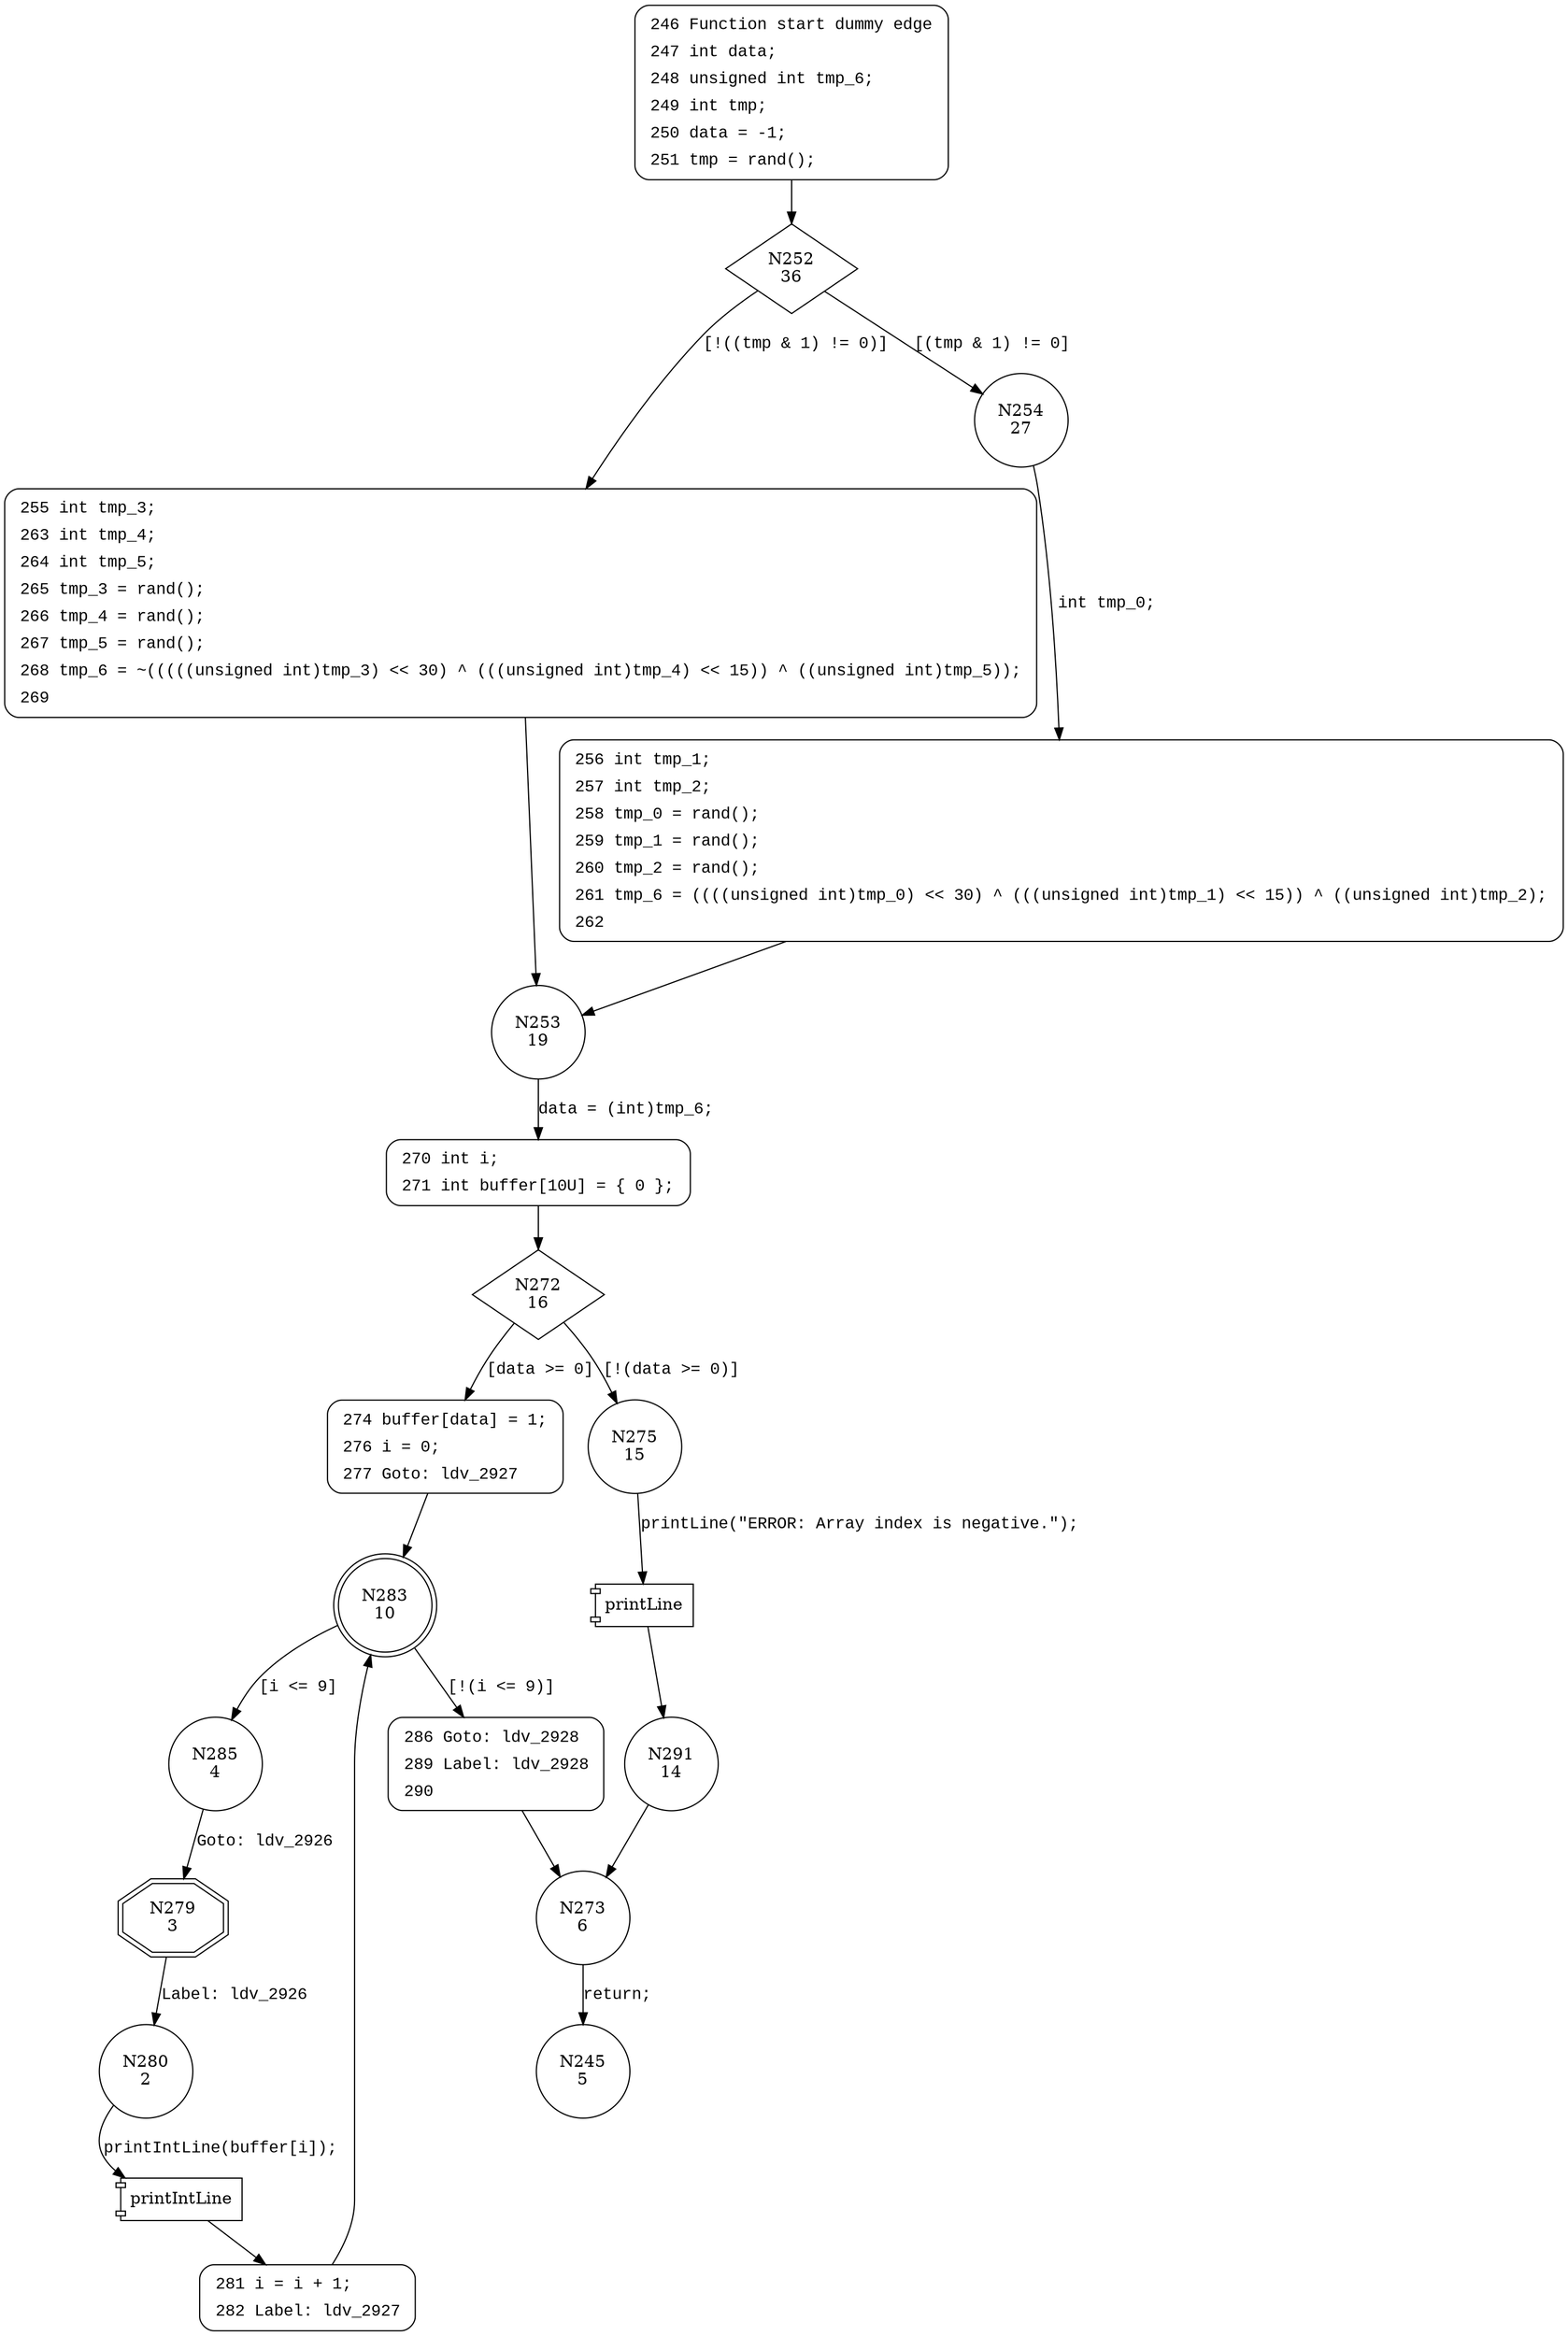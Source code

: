 digraph CWE121_Stack_Based_Buffer_Overflow__CWE129_rand_02_bad {
252 [shape="diamond" label="N252\n36"]
254 [shape="circle" label="N254\n27"]
255 [shape="circle" label="N255\n35"]
253 [shape="circle" label="N253\n19"]
270 [shape="circle" label="N270\n18"]
272 [shape="diamond" label="N272\n16"]
274 [shape="circle" label="N274\n13"]
275 [shape="circle" label="N275\n15"]
291 [shape="circle" label="N291\n14"]
273 [shape="circle" label="N273\n6"]
245 [shape="circle" label="N245\n5"]
283 [shape="doublecircle" label="N283\n10"]
285 [shape="circle" label="N285\n4"]
286 [shape="circle" label="N286\n9"]
279 [shape="doubleoctagon" label="N279\n3"]
280 [shape="circle" label="N280\n2"]
281 [shape="circle" label="N281\n1"]
256 [shape="circle" label="N256\n26"]
246 [style="filled,bold" penwidth="1" fillcolor="white" fontname="Courier New" shape="Mrecord" label=<<table border="0" cellborder="0" cellpadding="3" bgcolor="white"><tr><td align="right">246</td><td align="left">Function start dummy edge</td></tr><tr><td align="right">247</td><td align="left">int data;</td></tr><tr><td align="right">248</td><td align="left">unsigned int tmp_6;</td></tr><tr><td align="right">249</td><td align="left">int tmp;</td></tr><tr><td align="right">250</td><td align="left">data = -1;</td></tr><tr><td align="right">251</td><td align="left">tmp = rand();</td></tr></table>>]
246 -> 252[label=""]
255 [style="filled,bold" penwidth="1" fillcolor="white" fontname="Courier New" shape="Mrecord" label=<<table border="0" cellborder="0" cellpadding="3" bgcolor="white"><tr><td align="right">255</td><td align="left">int tmp_3;</td></tr><tr><td align="right">263</td><td align="left">int tmp_4;</td></tr><tr><td align="right">264</td><td align="left">int tmp_5;</td></tr><tr><td align="right">265</td><td align="left">tmp_3 = rand();</td></tr><tr><td align="right">266</td><td align="left">tmp_4 = rand();</td></tr><tr><td align="right">267</td><td align="left">tmp_5 = rand();</td></tr><tr><td align="right">268</td><td align="left">tmp_6 = ~(((((unsigned int)tmp_3) &lt;&lt; 30) ^ (((unsigned int)tmp_4) &lt;&lt; 15)) ^ ((unsigned int)tmp_5));</td></tr><tr><td align="right">269</td><td align="left"></td></tr></table>>]
255 -> 253[label=""]
270 [style="filled,bold" penwidth="1" fillcolor="white" fontname="Courier New" shape="Mrecord" label=<<table border="0" cellborder="0" cellpadding="3" bgcolor="white"><tr><td align="right">270</td><td align="left">int i;</td></tr><tr><td align="right">271</td><td align="left">int buffer[10U] = &#123; 0 &#125;;</td></tr></table>>]
270 -> 272[label=""]
274 [style="filled,bold" penwidth="1" fillcolor="white" fontname="Courier New" shape="Mrecord" label=<<table border="0" cellborder="0" cellpadding="3" bgcolor="white"><tr><td align="right">274</td><td align="left">buffer[data] = 1;</td></tr><tr><td align="right">276</td><td align="left">i = 0;</td></tr><tr><td align="right">277</td><td align="left">Goto: ldv_2927</td></tr></table>>]
274 -> 283[label=""]
286 [style="filled,bold" penwidth="1" fillcolor="white" fontname="Courier New" shape="Mrecord" label=<<table border="0" cellborder="0" cellpadding="3" bgcolor="white"><tr><td align="right">286</td><td align="left">Goto: ldv_2928</td></tr><tr><td align="right">289</td><td align="left">Label: ldv_2928</td></tr><tr><td align="right">290</td><td align="left"></td></tr></table>>]
286 -> 273[label=""]
281 [style="filled,bold" penwidth="1" fillcolor="white" fontname="Courier New" shape="Mrecord" label=<<table border="0" cellborder="0" cellpadding="3" bgcolor="white"><tr><td align="right">281</td><td align="left">i = i + 1;</td></tr><tr><td align="right">282</td><td align="left">Label: ldv_2927</td></tr></table>>]
281 -> 283[label=""]
256 [style="filled,bold" penwidth="1" fillcolor="white" fontname="Courier New" shape="Mrecord" label=<<table border="0" cellborder="0" cellpadding="3" bgcolor="white"><tr><td align="right">256</td><td align="left">int tmp_1;</td></tr><tr><td align="right">257</td><td align="left">int tmp_2;</td></tr><tr><td align="right">258</td><td align="left">tmp_0 = rand();</td></tr><tr><td align="right">259</td><td align="left">tmp_1 = rand();</td></tr><tr><td align="right">260</td><td align="left">tmp_2 = rand();</td></tr><tr><td align="right">261</td><td align="left">tmp_6 = ((((unsigned int)tmp_0) &lt;&lt; 30) ^ (((unsigned int)tmp_1) &lt;&lt; 15)) ^ ((unsigned int)tmp_2);</td></tr><tr><td align="right">262</td><td align="left"></td></tr></table>>]
256 -> 253[label=""]
252 -> 254 [label="[(tmp & 1) != 0]" fontname="Courier New"]
252 -> 255 [label="[!((tmp & 1) != 0)]" fontname="Courier New"]
253 -> 270 [label="data = (int)tmp_6;" fontname="Courier New"]
272 -> 274 [label="[data >= 0]" fontname="Courier New"]
272 -> 275 [label="[!(data >= 0)]" fontname="Courier New"]
100010 [shape="component" label="printLine"]
275 -> 100010 [label="printLine(\"ERROR: Array index is negative.\");" fontname="Courier New"]
100010 -> 291 [label="" fontname="Courier New"]
273 -> 245 [label="return;" fontname="Courier New"]
283 -> 285 [label="[i <= 9]" fontname="Courier New"]
283 -> 286 [label="[!(i <= 9)]" fontname="Courier New"]
285 -> 279 [label="Goto: ldv_2926" fontname="Courier New"]
279 -> 280 [label="Label: ldv_2926" fontname="Courier New"]
100011 [shape="component" label="printIntLine"]
280 -> 100011 [label="printIntLine(buffer[i]);" fontname="Courier New"]
100011 -> 281 [label="" fontname="Courier New"]
254 -> 256 [label="int tmp_0;" fontname="Courier New"]
291 -> 273 [label="" fontname="Courier New"]
}